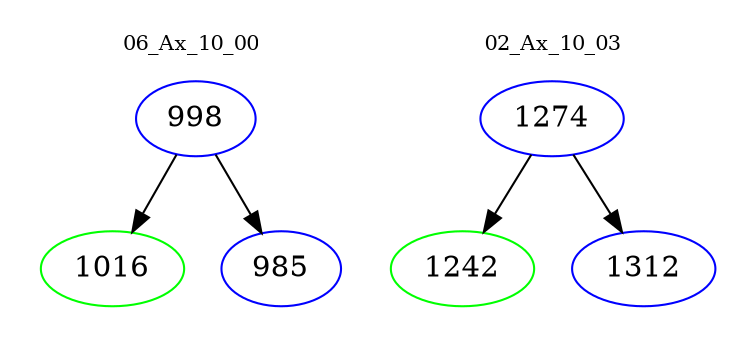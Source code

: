 digraph{
subgraph cluster_0 {
color = white
label = "06_Ax_10_00";
fontsize=10;
T0_998 [label="998", color="blue"]
T0_998 -> T0_1016 [color="black"]
T0_1016 [label="1016", color="green"]
T0_998 -> T0_985 [color="black"]
T0_985 [label="985", color="blue"]
}
subgraph cluster_1 {
color = white
label = "02_Ax_10_03";
fontsize=10;
T1_1274 [label="1274", color="blue"]
T1_1274 -> T1_1242 [color="black"]
T1_1242 [label="1242", color="green"]
T1_1274 -> T1_1312 [color="black"]
T1_1312 [label="1312", color="blue"]
}
}
